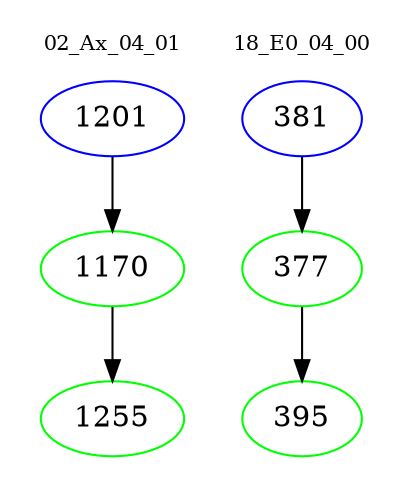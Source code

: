 digraph{
subgraph cluster_0 {
color = white
label = "02_Ax_04_01";
fontsize=10;
T0_1201 [label="1201", color="blue"]
T0_1201 -> T0_1170 [color="black"]
T0_1170 [label="1170", color="green"]
T0_1170 -> T0_1255 [color="black"]
T0_1255 [label="1255", color="green"]
}
subgraph cluster_1 {
color = white
label = "18_E0_04_00";
fontsize=10;
T1_381 [label="381", color="blue"]
T1_381 -> T1_377 [color="black"]
T1_377 [label="377", color="green"]
T1_377 -> T1_395 [color="black"]
T1_395 [label="395", color="green"]
}
}
